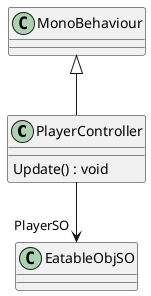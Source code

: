 @startuml
class PlayerController {
    Update() : void
}
MonoBehaviour <|-- PlayerController
PlayerController --> "PlayerSO" EatableObjSO
@enduml

